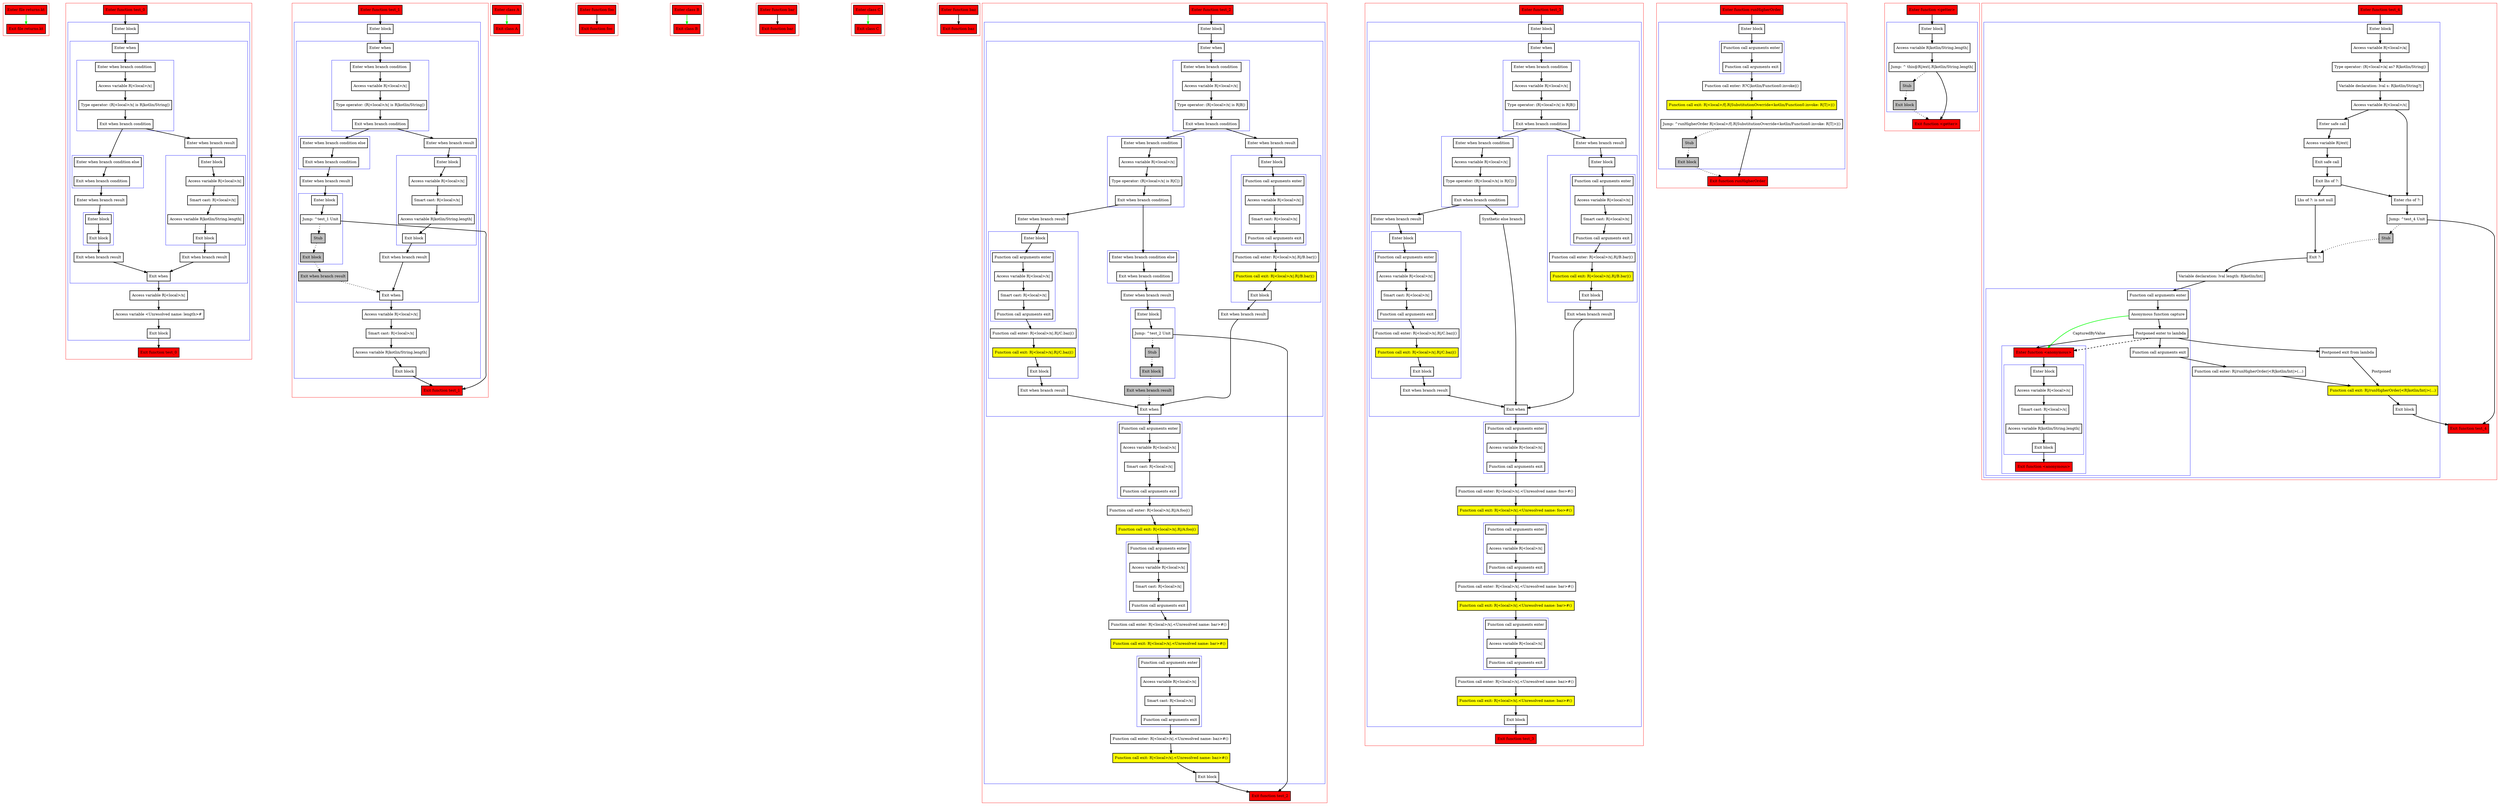 digraph returns_kt {
    graph [nodesep=3]
    node [shape=box penwidth=2]
    edge [penwidth=2]

    subgraph cluster_0 {
        color=red
        0 [label="Enter file returns.kt" style="filled" fillcolor=red];
        1 [label="Exit file returns.kt" style="filled" fillcolor=red];
    }
    0 -> {1} [color=green];

    subgraph cluster_1 {
        color=red
        2 [label="Enter function test_0" style="filled" fillcolor=red];
        subgraph cluster_2 {
            color=blue
            3 [label="Enter block"];
            subgraph cluster_3 {
                color=blue
                4 [label="Enter when"];
                subgraph cluster_4 {
                    color=blue
                    5 [label="Enter when branch condition "];
                    6 [label="Access variable R|<local>/x|"];
                    7 [label="Type operator: (R|<local>/x| is R|kotlin/String|)"];
                    8 [label="Exit when branch condition"];
                }
                subgraph cluster_5 {
                    color=blue
                    9 [label="Enter when branch condition else"];
                    10 [label="Exit when branch condition"];
                }
                11 [label="Enter when branch result"];
                subgraph cluster_6 {
                    color=blue
                    12 [label="Enter block"];
                    13 [label="Exit block"];
                }
                14 [label="Exit when branch result"];
                15 [label="Enter when branch result"];
                subgraph cluster_7 {
                    color=blue
                    16 [label="Enter block"];
                    17 [label="Access variable R|<local>/x|"];
                    18 [label="Smart cast: R|<local>/x|"];
                    19 [label="Access variable R|kotlin/String.length|"];
                    20 [label="Exit block"];
                }
                21 [label="Exit when branch result"];
                22 [label="Exit when"];
            }
            23 [label="Access variable R|<local>/x|"];
            24 [label="Access variable <Unresolved name: length>#"];
            25 [label="Exit block"];
        }
        26 [label="Exit function test_0" style="filled" fillcolor=red];
    }
    2 -> {3};
    3 -> {4};
    4 -> {5};
    5 -> {6};
    6 -> {7};
    7 -> {8};
    8 -> {9 15};
    9 -> {10};
    10 -> {11};
    11 -> {12};
    12 -> {13};
    13 -> {14};
    14 -> {22};
    15 -> {16};
    16 -> {17};
    17 -> {18};
    18 -> {19};
    19 -> {20};
    20 -> {21};
    21 -> {22};
    22 -> {23};
    23 -> {24};
    24 -> {25};
    25 -> {26};

    subgraph cluster_8 {
        color=red
        27 [label="Enter function test_1" style="filled" fillcolor=red];
        subgraph cluster_9 {
            color=blue
            28 [label="Enter block"];
            subgraph cluster_10 {
                color=blue
                29 [label="Enter when"];
                subgraph cluster_11 {
                    color=blue
                    30 [label="Enter when branch condition "];
                    31 [label="Access variable R|<local>/x|"];
                    32 [label="Type operator: (R|<local>/x| is R|kotlin/String|)"];
                    33 [label="Exit when branch condition"];
                }
                subgraph cluster_12 {
                    color=blue
                    34 [label="Enter when branch condition else"];
                    35 [label="Exit when branch condition"];
                }
                36 [label="Enter when branch result"];
                subgraph cluster_13 {
                    color=blue
                    37 [label="Enter block"];
                    38 [label="Jump: ^test_1 Unit"];
                    39 [label="Stub" style="filled" fillcolor=gray];
                    40 [label="Exit block" style="filled" fillcolor=gray];
                }
                41 [label="Exit when branch result" style="filled" fillcolor=gray];
                42 [label="Enter when branch result"];
                subgraph cluster_14 {
                    color=blue
                    43 [label="Enter block"];
                    44 [label="Access variable R|<local>/x|"];
                    45 [label="Smart cast: R|<local>/x|"];
                    46 [label="Access variable R|kotlin/String.length|"];
                    47 [label="Exit block"];
                }
                48 [label="Exit when branch result"];
                49 [label="Exit when"];
            }
            50 [label="Access variable R|<local>/x|"];
            51 [label="Smart cast: R|<local>/x|"];
            52 [label="Access variable R|kotlin/String.length|"];
            53 [label="Exit block"];
        }
        54 [label="Exit function test_1" style="filled" fillcolor=red];
    }
    27 -> {28};
    28 -> {29};
    29 -> {30};
    30 -> {31};
    31 -> {32};
    32 -> {33};
    33 -> {34 42};
    34 -> {35};
    35 -> {36};
    36 -> {37};
    37 -> {38};
    38 -> {54};
    38 -> {39} [style=dotted];
    39 -> {40} [style=dotted];
    40 -> {41} [style=dotted];
    41 -> {49} [style=dotted];
    42 -> {43};
    43 -> {44};
    44 -> {45};
    45 -> {46};
    46 -> {47};
    47 -> {48};
    48 -> {49};
    49 -> {50};
    50 -> {51};
    51 -> {52};
    52 -> {53};
    53 -> {54};

    subgraph cluster_15 {
        color=red
        55 [label="Enter class A" style="filled" fillcolor=red];
        56 [label="Exit class A" style="filled" fillcolor=red];
    }
    55 -> {56} [color=green];

    subgraph cluster_16 {
        color=red
        57 [label="Enter function foo" style="filled" fillcolor=red];
        58 [label="Exit function foo" style="filled" fillcolor=red];
    }
    57 -> {58};

    subgraph cluster_17 {
        color=red
        59 [label="Enter class B" style="filled" fillcolor=red];
        60 [label="Exit class B" style="filled" fillcolor=red];
    }
    59 -> {60} [color=green];

    subgraph cluster_18 {
        color=red
        61 [label="Enter function bar" style="filled" fillcolor=red];
        62 [label="Exit function bar" style="filled" fillcolor=red];
    }
    61 -> {62};

    subgraph cluster_19 {
        color=red
        63 [label="Enter class C" style="filled" fillcolor=red];
        64 [label="Exit class C" style="filled" fillcolor=red];
    }
    63 -> {64} [color=green];

    subgraph cluster_20 {
        color=red
        65 [label="Enter function baz" style="filled" fillcolor=red];
        66 [label="Exit function baz" style="filled" fillcolor=red];
    }
    65 -> {66};

    subgraph cluster_21 {
        color=red
        67 [label="Enter function test_2" style="filled" fillcolor=red];
        subgraph cluster_22 {
            color=blue
            68 [label="Enter block"];
            subgraph cluster_23 {
                color=blue
                69 [label="Enter when"];
                subgraph cluster_24 {
                    color=blue
                    70 [label="Enter when branch condition "];
                    71 [label="Access variable R|<local>/x|"];
                    72 [label="Type operator: (R|<local>/x| is R|B|)"];
                    73 [label="Exit when branch condition"];
                }
                subgraph cluster_25 {
                    color=blue
                    74 [label="Enter when branch condition "];
                    75 [label="Access variable R|<local>/x|"];
                    76 [label="Type operator: (R|<local>/x| is R|C|)"];
                    77 [label="Exit when branch condition"];
                }
                subgraph cluster_26 {
                    color=blue
                    78 [label="Enter when branch condition else"];
                    79 [label="Exit when branch condition"];
                }
                80 [label="Enter when branch result"];
                subgraph cluster_27 {
                    color=blue
                    81 [label="Enter block"];
                    82 [label="Jump: ^test_2 Unit"];
                    83 [label="Stub" style="filled" fillcolor=gray];
                    84 [label="Exit block" style="filled" fillcolor=gray];
                }
                85 [label="Exit when branch result" style="filled" fillcolor=gray];
                86 [label="Enter when branch result"];
                subgraph cluster_28 {
                    color=blue
                    87 [label="Enter block"];
                    subgraph cluster_29 {
                        color=blue
                        88 [label="Function call arguments enter"];
                        89 [label="Access variable R|<local>/x|"];
                        90 [label="Smart cast: R|<local>/x|"];
                        91 [label="Function call arguments exit"];
                    }
                    92 [label="Function call enter: R|<local>/x|.R|/C.baz|()"];
                    93 [label="Function call exit: R|<local>/x|.R|/C.baz|()" style="filled" fillcolor=yellow];
                    94 [label="Exit block"];
                }
                95 [label="Exit when branch result"];
                96 [label="Enter when branch result"];
                subgraph cluster_30 {
                    color=blue
                    97 [label="Enter block"];
                    subgraph cluster_31 {
                        color=blue
                        98 [label="Function call arguments enter"];
                        99 [label="Access variable R|<local>/x|"];
                        100 [label="Smart cast: R|<local>/x|"];
                        101 [label="Function call arguments exit"];
                    }
                    102 [label="Function call enter: R|<local>/x|.R|/B.bar|()"];
                    103 [label="Function call exit: R|<local>/x|.R|/B.bar|()" style="filled" fillcolor=yellow];
                    104 [label="Exit block"];
                }
                105 [label="Exit when branch result"];
                106 [label="Exit when"];
            }
            subgraph cluster_32 {
                color=blue
                107 [label="Function call arguments enter"];
                108 [label="Access variable R|<local>/x|"];
                109 [label="Smart cast: R|<local>/x|"];
                110 [label="Function call arguments exit"];
            }
            111 [label="Function call enter: R|<local>/x|.R|/A.foo|()"];
            112 [label="Function call exit: R|<local>/x|.R|/A.foo|()" style="filled" fillcolor=yellow];
            subgraph cluster_33 {
                color=blue
                113 [label="Function call arguments enter"];
                114 [label="Access variable R|<local>/x|"];
                115 [label="Smart cast: R|<local>/x|"];
                116 [label="Function call arguments exit"];
            }
            117 [label="Function call enter: R|<local>/x|.<Unresolved name: bar>#()"];
            118 [label="Function call exit: R|<local>/x|.<Unresolved name: bar>#()" style="filled" fillcolor=yellow];
            subgraph cluster_34 {
                color=blue
                119 [label="Function call arguments enter"];
                120 [label="Access variable R|<local>/x|"];
                121 [label="Smart cast: R|<local>/x|"];
                122 [label="Function call arguments exit"];
            }
            123 [label="Function call enter: R|<local>/x|.<Unresolved name: baz>#()"];
            124 [label="Function call exit: R|<local>/x|.<Unresolved name: baz>#()" style="filled" fillcolor=yellow];
            125 [label="Exit block"];
        }
        126 [label="Exit function test_2" style="filled" fillcolor=red];
    }
    67 -> {68};
    68 -> {69};
    69 -> {70};
    70 -> {71};
    71 -> {72};
    72 -> {73};
    73 -> {74 96};
    74 -> {75};
    75 -> {76};
    76 -> {77};
    77 -> {78 86};
    78 -> {79};
    79 -> {80};
    80 -> {81};
    81 -> {82};
    82 -> {126};
    82 -> {83} [style=dotted];
    83 -> {84} [style=dotted];
    84 -> {85} [style=dotted];
    85 -> {106} [style=dotted];
    86 -> {87};
    87 -> {88};
    88 -> {89};
    89 -> {90};
    90 -> {91};
    91 -> {92};
    92 -> {93};
    93 -> {94};
    94 -> {95};
    95 -> {106};
    96 -> {97};
    97 -> {98};
    98 -> {99};
    99 -> {100};
    100 -> {101};
    101 -> {102};
    102 -> {103};
    103 -> {104};
    104 -> {105};
    105 -> {106};
    106 -> {107};
    107 -> {108};
    108 -> {109};
    109 -> {110};
    110 -> {111};
    111 -> {112};
    112 -> {113};
    113 -> {114};
    114 -> {115};
    115 -> {116};
    116 -> {117};
    117 -> {118};
    118 -> {119};
    119 -> {120};
    120 -> {121};
    121 -> {122};
    122 -> {123};
    123 -> {124};
    124 -> {125};
    125 -> {126};

    subgraph cluster_35 {
        color=red
        127 [label="Enter function test_3" style="filled" fillcolor=red];
        subgraph cluster_36 {
            color=blue
            128 [label="Enter block"];
            subgraph cluster_37 {
                color=blue
                129 [label="Enter when"];
                subgraph cluster_38 {
                    color=blue
                    130 [label="Enter when branch condition "];
                    131 [label="Access variable R|<local>/x|"];
                    132 [label="Type operator: (R|<local>/x| is R|B|)"];
                    133 [label="Exit when branch condition"];
                }
                subgraph cluster_39 {
                    color=blue
                    134 [label="Enter when branch condition "];
                    135 [label="Access variable R|<local>/x|"];
                    136 [label="Type operator: (R|<local>/x| is R|C|)"];
                    137 [label="Exit when branch condition"];
                }
                138 [label="Synthetic else branch"];
                139 [label="Enter when branch result"];
                subgraph cluster_40 {
                    color=blue
                    140 [label="Enter block"];
                    subgraph cluster_41 {
                        color=blue
                        141 [label="Function call arguments enter"];
                        142 [label="Access variable R|<local>/x|"];
                        143 [label="Smart cast: R|<local>/x|"];
                        144 [label="Function call arguments exit"];
                    }
                    145 [label="Function call enter: R|<local>/x|.R|/C.baz|()"];
                    146 [label="Function call exit: R|<local>/x|.R|/C.baz|()" style="filled" fillcolor=yellow];
                    147 [label="Exit block"];
                }
                148 [label="Exit when branch result"];
                149 [label="Enter when branch result"];
                subgraph cluster_42 {
                    color=blue
                    150 [label="Enter block"];
                    subgraph cluster_43 {
                        color=blue
                        151 [label="Function call arguments enter"];
                        152 [label="Access variable R|<local>/x|"];
                        153 [label="Smart cast: R|<local>/x|"];
                        154 [label="Function call arguments exit"];
                    }
                    155 [label="Function call enter: R|<local>/x|.R|/B.bar|()"];
                    156 [label="Function call exit: R|<local>/x|.R|/B.bar|()" style="filled" fillcolor=yellow];
                    157 [label="Exit block"];
                }
                158 [label="Exit when branch result"];
                159 [label="Exit when"];
            }
            subgraph cluster_44 {
                color=blue
                160 [label="Function call arguments enter"];
                161 [label="Access variable R|<local>/x|"];
                162 [label="Function call arguments exit"];
            }
            163 [label="Function call enter: R|<local>/x|.<Unresolved name: foo>#()"];
            164 [label="Function call exit: R|<local>/x|.<Unresolved name: foo>#()" style="filled" fillcolor=yellow];
            subgraph cluster_45 {
                color=blue
                165 [label="Function call arguments enter"];
                166 [label="Access variable R|<local>/x|"];
                167 [label="Function call arguments exit"];
            }
            168 [label="Function call enter: R|<local>/x|.<Unresolved name: bar>#()"];
            169 [label="Function call exit: R|<local>/x|.<Unresolved name: bar>#()" style="filled" fillcolor=yellow];
            subgraph cluster_46 {
                color=blue
                170 [label="Function call arguments enter"];
                171 [label="Access variable R|<local>/x|"];
                172 [label="Function call arguments exit"];
            }
            173 [label="Function call enter: R|<local>/x|.<Unresolved name: baz>#()"];
            174 [label="Function call exit: R|<local>/x|.<Unresolved name: baz>#()" style="filled" fillcolor=yellow];
            175 [label="Exit block"];
        }
        176 [label="Exit function test_3" style="filled" fillcolor=red];
    }
    127 -> {128};
    128 -> {129};
    129 -> {130};
    130 -> {131};
    131 -> {132};
    132 -> {133};
    133 -> {134 149};
    134 -> {135};
    135 -> {136};
    136 -> {137};
    137 -> {138 139};
    138 -> {159};
    139 -> {140};
    140 -> {141};
    141 -> {142};
    142 -> {143};
    143 -> {144};
    144 -> {145};
    145 -> {146};
    146 -> {147};
    147 -> {148};
    148 -> {159};
    149 -> {150};
    150 -> {151};
    151 -> {152};
    152 -> {153};
    153 -> {154};
    154 -> {155};
    155 -> {156};
    156 -> {157};
    157 -> {158};
    158 -> {159};
    159 -> {160};
    160 -> {161};
    161 -> {162};
    162 -> {163};
    163 -> {164};
    164 -> {165};
    165 -> {166};
    166 -> {167};
    167 -> {168};
    168 -> {169};
    169 -> {170};
    170 -> {171};
    171 -> {172};
    172 -> {173};
    173 -> {174};
    174 -> {175};
    175 -> {176};

    subgraph cluster_47 {
        color=red
        177 [label="Enter function runHigherOrder" style="filled" fillcolor=red];
        subgraph cluster_48 {
            color=blue
            178 [label="Enter block"];
            subgraph cluster_49 {
                color=blue
                179 [label="Function call arguments enter"];
                180 [label="Function call arguments exit"];
            }
            181 [label="Function call enter: R?C|kotlin/Function0.invoke|()"];
            182 [label="Function call exit: R|<local>/f|.R|SubstitutionOverride<kotlin/Function0.invoke: R|T|>|()" style="filled" fillcolor=yellow];
            183 [label="Jump: ^runHigherOrder R|<local>/f|.R|SubstitutionOverride<kotlin/Function0.invoke: R|T|>|()"];
            184 [label="Stub" style="filled" fillcolor=gray];
            185 [label="Exit block" style="filled" fillcolor=gray];
        }
        186 [label="Exit function runHigherOrder" style="filled" fillcolor=red];
    }
    177 -> {178};
    178 -> {179};
    179 -> {180};
    180 -> {181};
    181 -> {182};
    182 -> {183};
    183 -> {186};
    183 -> {184} [style=dotted];
    184 -> {185} [style=dotted];
    185 -> {186} [style=dotted];

    subgraph cluster_50 {
        color=red
        187 [label="Enter function <getter>" style="filled" fillcolor=red];
        subgraph cluster_51 {
            color=blue
            188 [label="Enter block"];
            189 [label="Access variable R|kotlin/String.length|"];
            190 [label="Jump: ^ this@R|/ext|.R|kotlin/String.length|"];
            191 [label="Stub" style="filled" fillcolor=gray];
            192 [label="Exit block" style="filled" fillcolor=gray];
        }
        193 [label="Exit function <getter>" style="filled" fillcolor=red];
    }
    187 -> {188};
    188 -> {189};
    189 -> {190};
    190 -> {193};
    190 -> {191} [style=dotted];
    191 -> {192} [style=dotted];
    192 -> {193} [style=dotted];

    subgraph cluster_52 {
        color=red
        194 [label="Enter function test_4" style="filled" fillcolor=red];
        subgraph cluster_53 {
            color=blue
            195 [label="Enter block"];
            196 [label="Access variable R|<local>/a|"];
            197 [label="Type operator: (R|<local>/a| as? R|kotlin/String|)"];
            198 [label="Variable declaration: lval s: R|kotlin/String?|"];
            199 [label="Access variable R|<local>/s|"];
            200 [label="Enter safe call"];
            201 [label="Access variable R|/ext|"];
            202 [label="Exit safe call"];
            203 [label="Exit lhs of ?:"];
            204 [label="Enter rhs of ?:"];
            205 [label="Jump: ^test_4 Unit"];
            206 [label="Stub" style="filled" fillcolor=gray];
            207 [label="Lhs of ?: is not null"];
            208 [label="Exit ?:"];
            209 [label="Variable declaration: lval length: R|kotlin/Int|"];
            subgraph cluster_54 {
                color=blue
                210 [label="Function call arguments enter"];
                211 [label="Anonymous function capture"];
                212 [label="Postponed enter to lambda"];
                subgraph cluster_55 {
                    color=blue
                    213 [label="Enter function <anonymous>" style="filled" fillcolor=red];
                    subgraph cluster_56 {
                        color=blue
                        214 [label="Enter block"];
                        215 [label="Access variable R|<local>/s|"];
                        216 [label="Smart cast: R|<local>/s|"];
                        217 [label="Access variable R|kotlin/String.length|"];
                        218 [label="Exit block"];
                    }
                    219 [label="Exit function <anonymous>" style="filled" fillcolor=red];
                }
                220 [label="Function call arguments exit"];
            }
            221 [label="Function call enter: R|/runHigherOrder|<R|kotlin/Int|>(...)"];
            222 [label="Postponed exit from lambda"];
            223 [label="Function call exit: R|/runHigherOrder|<R|kotlin/Int|>(...)" style="filled" fillcolor=yellow];
            224 [label="Exit block"];
        }
        225 [label="Exit function test_4" style="filled" fillcolor=red];
    }
    194 -> {195};
    195 -> {196};
    196 -> {197};
    197 -> {198};
    198 -> {199};
    199 -> {200 204};
    200 -> {201};
    201 -> {202};
    202 -> {203};
    203 -> {204 207};
    204 -> {205};
    205 -> {225};
    205 -> {206} [style=dotted];
    206 -> {208} [style=dotted];
    207 -> {208};
    208 -> {209};
    209 -> {210};
    210 -> {211};
    211 -> {212};
    211 -> {213} [color=green label="CapturedByValue"];
    212 -> {213 220 222};
    212 -> {213} [style=dashed];
    213 -> {214};
    214 -> {215};
    215 -> {216};
    216 -> {217};
    217 -> {218};
    218 -> {219};
    220 -> {221};
    221 -> {223};
    222 -> {223} [label="Postponed"];
    223 -> {224};
    224 -> {225};

}
